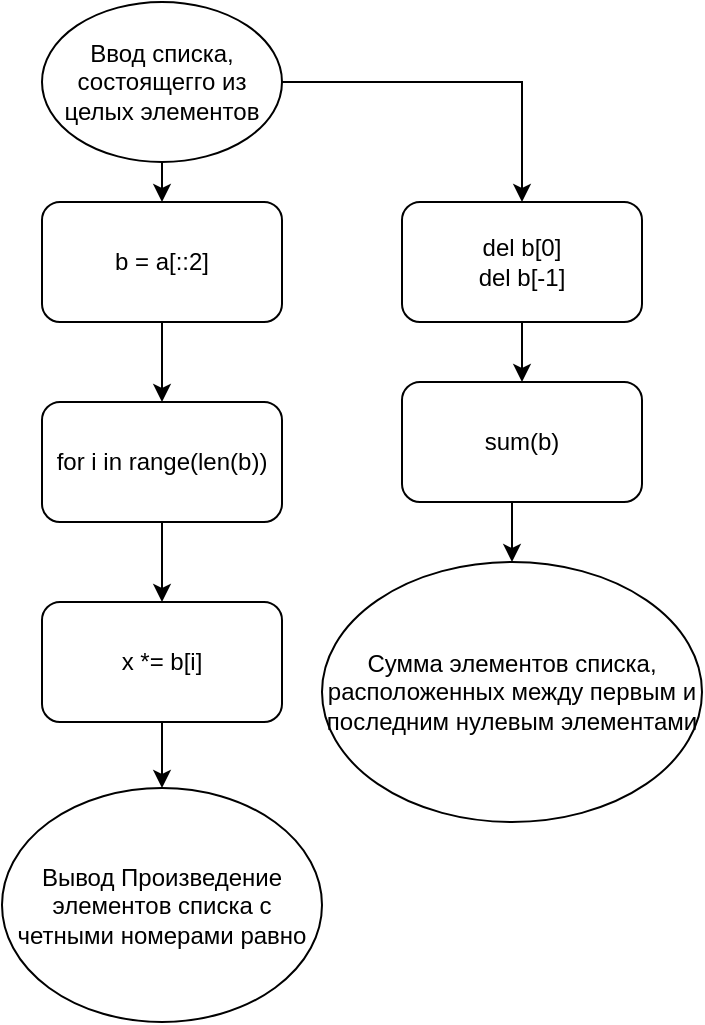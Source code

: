<mxfile version="14.0.1" type="device"><diagram name="Page-1" id="e7e014a7-5840-1c2e-5031-d8a46d1fe8dd"><mxGraphModel dx="1141" dy="775" grid="1" gridSize="10" guides="1" tooltips="1" connect="1" arrows="1" fold="1" page="1" pageScale="1" pageWidth="1169" pageHeight="826" background="#ffffff" math="0" shadow="0"><root><mxCell id="0"/><mxCell id="1" parent="0"/><mxCell id="4Nw6_4o1MIrjajywB3KD-44" style="edgeStyle=orthogonalEdgeStyle;rounded=0;orthogonalLoop=1;jettySize=auto;html=1;exitX=0.5;exitY=1;exitDx=0;exitDy=0;entryX=0.5;entryY=0;entryDx=0;entryDy=0;" edge="1" parent="1" target="4Nw6_4o1MIrjajywB3KD-43"><mxGeometry relative="1" as="geometry"><mxPoint x="490" y="70" as="sourcePoint"/></mxGeometry></mxCell><mxCell id="4Nw6_4o1MIrjajywB3KD-53" style="edgeStyle=orthogonalEdgeStyle;rounded=0;orthogonalLoop=1;jettySize=auto;html=1;entryX=0.5;entryY=0;entryDx=0;entryDy=0;" edge="1" parent="1" source="4Nw6_4o1MIrjajywB3KD-41" target="4Nw6_4o1MIrjajywB3KD-52"><mxGeometry relative="1" as="geometry"/></mxCell><mxCell id="4Nw6_4o1MIrjajywB3KD-41" value="Ввод списка, состоящегго из целых элементов" style="ellipse;whiteSpace=wrap;html=1;" vertex="1" parent="1"><mxGeometry x="430" width="120" height="80" as="geometry"/></mxCell><mxCell id="4Nw6_4o1MIrjajywB3KD-48" style="edgeStyle=orthogonalEdgeStyle;rounded=0;orthogonalLoop=1;jettySize=auto;html=1;exitX=0.5;exitY=1;exitDx=0;exitDy=0;entryX=0.5;entryY=0;entryDx=0;entryDy=0;" edge="1" parent="1" source="4Nw6_4o1MIrjajywB3KD-43" target="4Nw6_4o1MIrjajywB3KD-46"><mxGeometry relative="1" as="geometry"/></mxCell><mxCell id="4Nw6_4o1MIrjajywB3KD-43" value="b = a[::2]" style="rounded=1;whiteSpace=wrap;html=1;" vertex="1" parent="1"><mxGeometry x="430" y="100" width="120" height="60" as="geometry"/></mxCell><mxCell id="4Nw6_4o1MIrjajywB3KD-49" style="edgeStyle=orthogonalEdgeStyle;rounded=0;orthogonalLoop=1;jettySize=auto;html=1;exitX=0.5;exitY=1;exitDx=0;exitDy=0;entryX=0.5;entryY=0;entryDx=0;entryDy=0;" edge="1" parent="1" source="4Nw6_4o1MIrjajywB3KD-46" target="4Nw6_4o1MIrjajywB3KD-47"><mxGeometry relative="1" as="geometry"/></mxCell><mxCell id="4Nw6_4o1MIrjajywB3KD-46" value="for i in range(len(b))" style="rounded=1;whiteSpace=wrap;html=1;" vertex="1" parent="1"><mxGeometry x="430" y="200" width="120" height="60" as="geometry"/></mxCell><mxCell id="4Nw6_4o1MIrjajywB3KD-51" style="edgeStyle=orthogonalEdgeStyle;rounded=0;orthogonalLoop=1;jettySize=auto;html=1;exitX=0.5;exitY=1;exitDx=0;exitDy=0;entryX=0.5;entryY=0;entryDx=0;entryDy=0;" edge="1" parent="1" source="4Nw6_4o1MIrjajywB3KD-47" target="4Nw6_4o1MIrjajywB3KD-50"><mxGeometry relative="1" as="geometry"/></mxCell><mxCell id="4Nw6_4o1MIrjajywB3KD-47" value="x *= b[i]" style="rounded=1;whiteSpace=wrap;html=1;" vertex="1" parent="1"><mxGeometry x="430" y="300" width="120" height="60" as="geometry"/></mxCell><mxCell id="4Nw6_4o1MIrjajywB3KD-50" value="Вывод Произведение элементов списка с четными номерами равно" style="ellipse;whiteSpace=wrap;html=1;" vertex="1" parent="1"><mxGeometry x="410" y="393" width="160" height="117" as="geometry"/></mxCell><mxCell id="4Nw6_4o1MIrjajywB3KD-55" style="edgeStyle=orthogonalEdgeStyle;rounded=0;orthogonalLoop=1;jettySize=auto;html=1;exitX=0.5;exitY=1;exitDx=0;exitDy=0;entryX=0.5;entryY=0;entryDx=0;entryDy=0;" edge="1" parent="1" source="4Nw6_4o1MIrjajywB3KD-52" target="4Nw6_4o1MIrjajywB3KD-54"><mxGeometry relative="1" as="geometry"/></mxCell><mxCell id="4Nw6_4o1MIrjajywB3KD-52" value="del b[0]&lt;br&gt;del b[-1]" style="rounded=1;whiteSpace=wrap;html=1;" vertex="1" parent="1"><mxGeometry x="610" y="100" width="120" height="60" as="geometry"/></mxCell><mxCell id="4Nw6_4o1MIrjajywB3KD-57" style="edgeStyle=orthogonalEdgeStyle;rounded=0;orthogonalLoop=1;jettySize=auto;html=1;exitX=0.5;exitY=1;exitDx=0;exitDy=0;entryX=0.5;entryY=0;entryDx=0;entryDy=0;" edge="1" parent="1" source="4Nw6_4o1MIrjajywB3KD-54" target="4Nw6_4o1MIrjajywB3KD-56"><mxGeometry relative="1" as="geometry"/></mxCell><mxCell id="4Nw6_4o1MIrjajywB3KD-54" value="sum(b)" style="rounded=1;whiteSpace=wrap;html=1;" vertex="1" parent="1"><mxGeometry x="610" y="190" width="120" height="60" as="geometry"/></mxCell><mxCell id="4Nw6_4o1MIrjajywB3KD-56" value="Сумма элементов списка, расположенных между первым и последним нулевым элементами" style="ellipse;whiteSpace=wrap;html=1;" vertex="1" parent="1"><mxGeometry x="570" y="280" width="190" height="130" as="geometry"/></mxCell></root></mxGraphModel></diagram></mxfile>